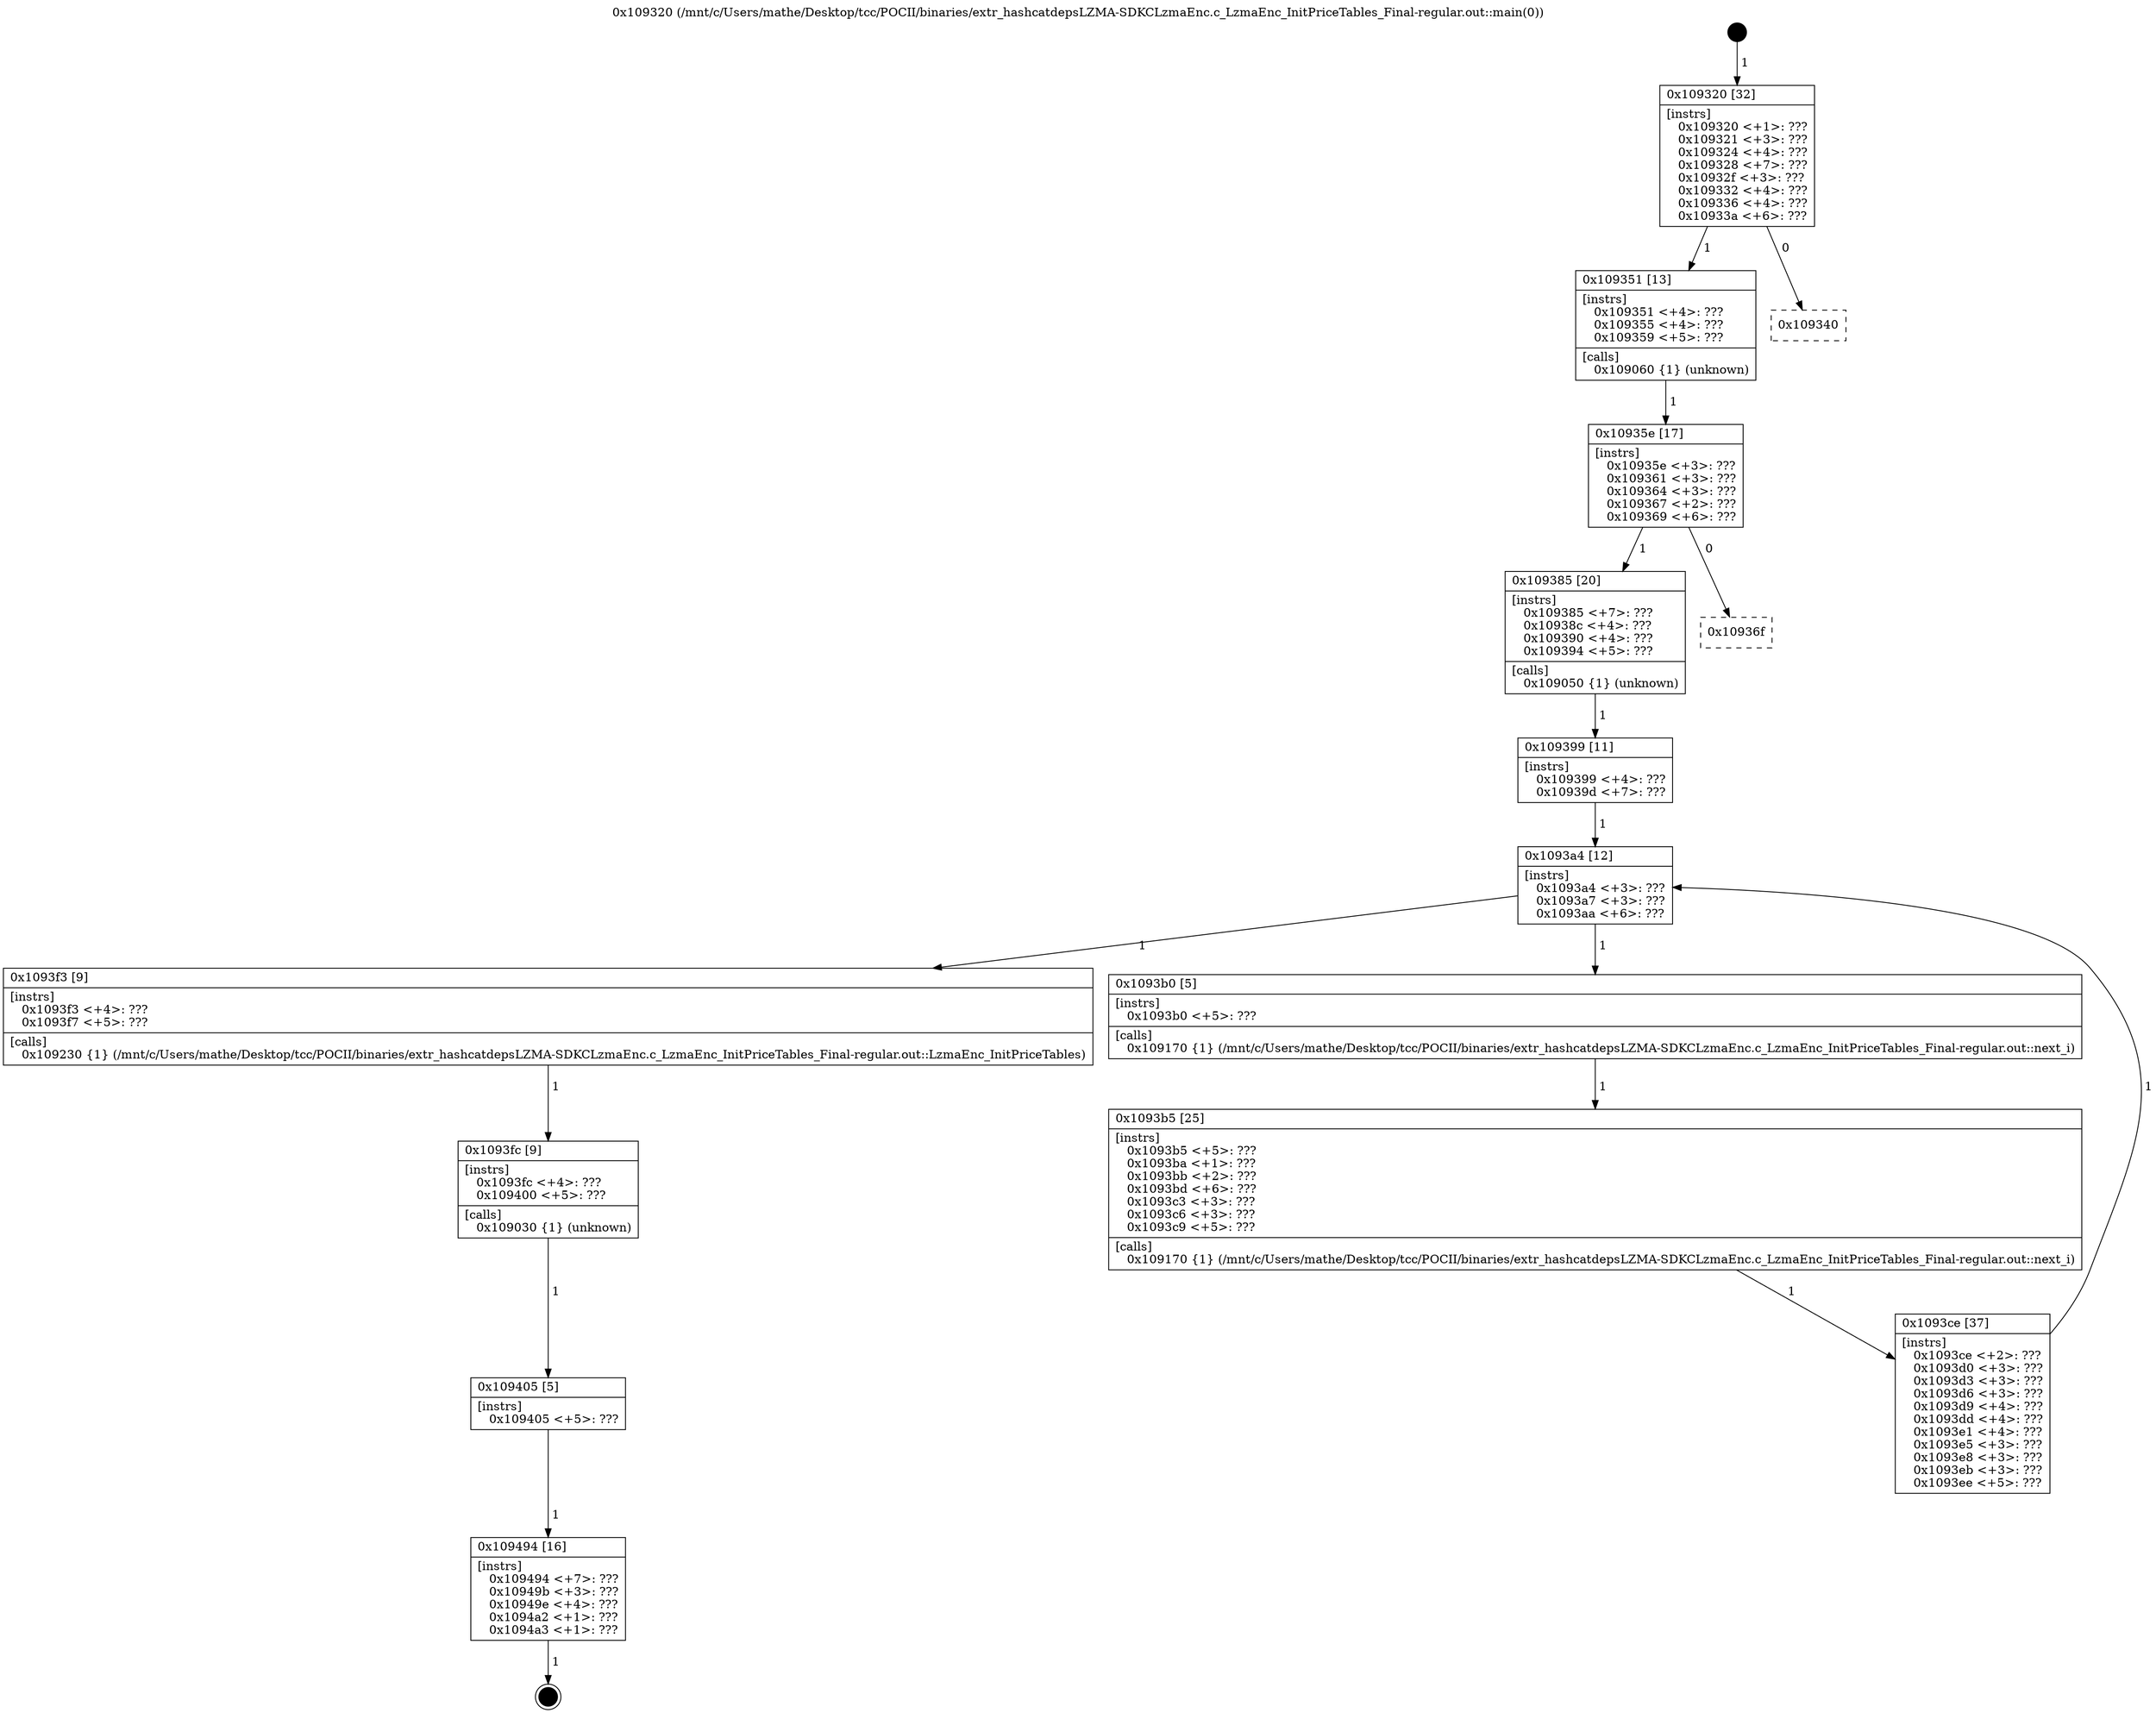 digraph "0x109320" {
  label = "0x109320 (/mnt/c/Users/mathe/Desktop/tcc/POCII/binaries/extr_hashcatdepsLZMA-SDKCLzmaEnc.c_LzmaEnc_InitPriceTables_Final-regular.out::main(0))"
  labelloc = "t"
  node[shape=record]

  Entry [label="",width=0.3,height=0.3,shape=circle,fillcolor=black,style=filled]
  "0x109320" [label="{
     0x109320 [32]\l
     | [instrs]\l
     &nbsp;&nbsp;0x109320 \<+1\>: ???\l
     &nbsp;&nbsp;0x109321 \<+3\>: ???\l
     &nbsp;&nbsp;0x109324 \<+4\>: ???\l
     &nbsp;&nbsp;0x109328 \<+7\>: ???\l
     &nbsp;&nbsp;0x10932f \<+3\>: ???\l
     &nbsp;&nbsp;0x109332 \<+4\>: ???\l
     &nbsp;&nbsp;0x109336 \<+4\>: ???\l
     &nbsp;&nbsp;0x10933a \<+6\>: ???\l
  }"]
  "0x109351" [label="{
     0x109351 [13]\l
     | [instrs]\l
     &nbsp;&nbsp;0x109351 \<+4\>: ???\l
     &nbsp;&nbsp;0x109355 \<+4\>: ???\l
     &nbsp;&nbsp;0x109359 \<+5\>: ???\l
     | [calls]\l
     &nbsp;&nbsp;0x109060 \{1\} (unknown)\l
  }"]
  "0x109340" [label="{
     0x109340\l
  }", style=dashed]
  "0x10935e" [label="{
     0x10935e [17]\l
     | [instrs]\l
     &nbsp;&nbsp;0x10935e \<+3\>: ???\l
     &nbsp;&nbsp;0x109361 \<+3\>: ???\l
     &nbsp;&nbsp;0x109364 \<+3\>: ???\l
     &nbsp;&nbsp;0x109367 \<+2\>: ???\l
     &nbsp;&nbsp;0x109369 \<+6\>: ???\l
  }"]
  "0x109385" [label="{
     0x109385 [20]\l
     | [instrs]\l
     &nbsp;&nbsp;0x109385 \<+7\>: ???\l
     &nbsp;&nbsp;0x10938c \<+4\>: ???\l
     &nbsp;&nbsp;0x109390 \<+4\>: ???\l
     &nbsp;&nbsp;0x109394 \<+5\>: ???\l
     | [calls]\l
     &nbsp;&nbsp;0x109050 \{1\} (unknown)\l
  }"]
  "0x10936f" [label="{
     0x10936f\l
  }", style=dashed]
  "0x1093a4" [label="{
     0x1093a4 [12]\l
     | [instrs]\l
     &nbsp;&nbsp;0x1093a4 \<+3\>: ???\l
     &nbsp;&nbsp;0x1093a7 \<+3\>: ???\l
     &nbsp;&nbsp;0x1093aa \<+6\>: ???\l
  }"]
  "0x1093f3" [label="{
     0x1093f3 [9]\l
     | [instrs]\l
     &nbsp;&nbsp;0x1093f3 \<+4\>: ???\l
     &nbsp;&nbsp;0x1093f7 \<+5\>: ???\l
     | [calls]\l
     &nbsp;&nbsp;0x109230 \{1\} (/mnt/c/Users/mathe/Desktop/tcc/POCII/binaries/extr_hashcatdepsLZMA-SDKCLzmaEnc.c_LzmaEnc_InitPriceTables_Final-regular.out::LzmaEnc_InitPriceTables)\l
  }"]
  "0x1093b0" [label="{
     0x1093b0 [5]\l
     | [instrs]\l
     &nbsp;&nbsp;0x1093b0 \<+5\>: ???\l
     | [calls]\l
     &nbsp;&nbsp;0x109170 \{1\} (/mnt/c/Users/mathe/Desktop/tcc/POCII/binaries/extr_hashcatdepsLZMA-SDKCLzmaEnc.c_LzmaEnc_InitPriceTables_Final-regular.out::next_i)\l
  }"]
  "0x1093b5" [label="{
     0x1093b5 [25]\l
     | [instrs]\l
     &nbsp;&nbsp;0x1093b5 \<+5\>: ???\l
     &nbsp;&nbsp;0x1093ba \<+1\>: ???\l
     &nbsp;&nbsp;0x1093bb \<+2\>: ???\l
     &nbsp;&nbsp;0x1093bd \<+6\>: ???\l
     &nbsp;&nbsp;0x1093c3 \<+3\>: ???\l
     &nbsp;&nbsp;0x1093c6 \<+3\>: ???\l
     &nbsp;&nbsp;0x1093c9 \<+5\>: ???\l
     | [calls]\l
     &nbsp;&nbsp;0x109170 \{1\} (/mnt/c/Users/mathe/Desktop/tcc/POCII/binaries/extr_hashcatdepsLZMA-SDKCLzmaEnc.c_LzmaEnc_InitPriceTables_Final-regular.out::next_i)\l
  }"]
  "0x1093ce" [label="{
     0x1093ce [37]\l
     | [instrs]\l
     &nbsp;&nbsp;0x1093ce \<+2\>: ???\l
     &nbsp;&nbsp;0x1093d0 \<+3\>: ???\l
     &nbsp;&nbsp;0x1093d3 \<+3\>: ???\l
     &nbsp;&nbsp;0x1093d6 \<+3\>: ???\l
     &nbsp;&nbsp;0x1093d9 \<+4\>: ???\l
     &nbsp;&nbsp;0x1093dd \<+4\>: ???\l
     &nbsp;&nbsp;0x1093e1 \<+4\>: ???\l
     &nbsp;&nbsp;0x1093e5 \<+3\>: ???\l
     &nbsp;&nbsp;0x1093e8 \<+3\>: ???\l
     &nbsp;&nbsp;0x1093eb \<+3\>: ???\l
     &nbsp;&nbsp;0x1093ee \<+5\>: ???\l
  }"]
  "0x109399" [label="{
     0x109399 [11]\l
     | [instrs]\l
     &nbsp;&nbsp;0x109399 \<+4\>: ???\l
     &nbsp;&nbsp;0x10939d \<+7\>: ???\l
  }"]
  "0x1093fc" [label="{
     0x1093fc [9]\l
     | [instrs]\l
     &nbsp;&nbsp;0x1093fc \<+4\>: ???\l
     &nbsp;&nbsp;0x109400 \<+5\>: ???\l
     | [calls]\l
     &nbsp;&nbsp;0x109030 \{1\} (unknown)\l
  }"]
  "0x109405" [label="{
     0x109405 [5]\l
     | [instrs]\l
     &nbsp;&nbsp;0x109405 \<+5\>: ???\l
  }"]
  "0x109494" [label="{
     0x109494 [16]\l
     | [instrs]\l
     &nbsp;&nbsp;0x109494 \<+7\>: ???\l
     &nbsp;&nbsp;0x10949b \<+3\>: ???\l
     &nbsp;&nbsp;0x10949e \<+4\>: ???\l
     &nbsp;&nbsp;0x1094a2 \<+1\>: ???\l
     &nbsp;&nbsp;0x1094a3 \<+1\>: ???\l
  }"]
  Exit [label="",width=0.3,height=0.3,shape=circle,fillcolor=black,style=filled,peripheries=2]
  Entry -> "0x109320" [label=" 1"]
  "0x109320" -> "0x109351" [label=" 1"]
  "0x109320" -> "0x109340" [label=" 0"]
  "0x109351" -> "0x10935e" [label=" 1"]
  "0x10935e" -> "0x109385" [label=" 1"]
  "0x10935e" -> "0x10936f" [label=" 0"]
  "0x109385" -> "0x109399" [label=" 1"]
  "0x1093a4" -> "0x1093f3" [label=" 1"]
  "0x1093a4" -> "0x1093b0" [label=" 1"]
  "0x1093b0" -> "0x1093b5" [label=" 1"]
  "0x1093b5" -> "0x1093ce" [label=" 1"]
  "0x109399" -> "0x1093a4" [label=" 1"]
  "0x1093ce" -> "0x1093a4" [label=" 1"]
  "0x1093f3" -> "0x1093fc" [label=" 1"]
  "0x1093fc" -> "0x109405" [label=" 1"]
  "0x109405" -> "0x109494" [label=" 1"]
  "0x109494" -> Exit [label=" 1"]
}
